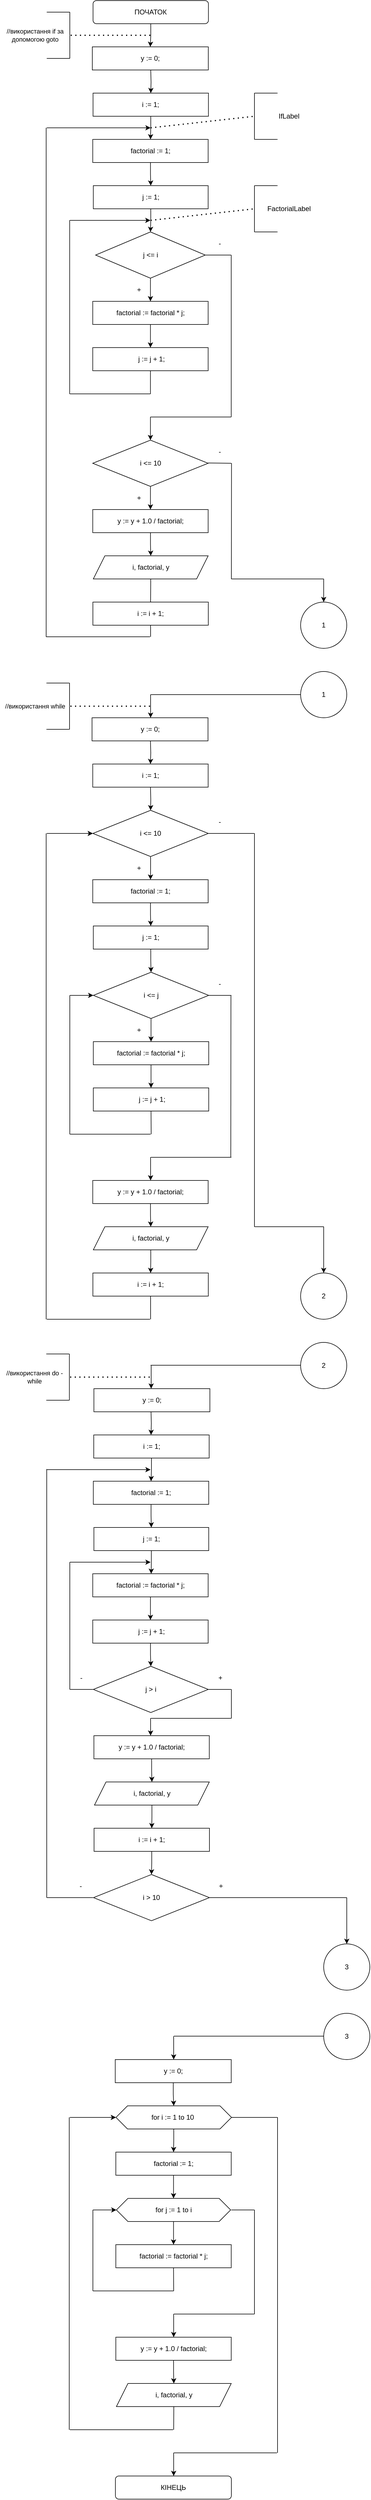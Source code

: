 <mxfile version="16.5.1" type="device"><diagram id="L-5U5gxU07dS2nsxIZmG" name="Страница 1"><mxGraphModel dx="868" dy="563" grid="1" gridSize="10" guides="1" tooltips="1" connect="1" arrows="1" fold="1" page="1" pageScale="1" pageWidth="827" pageHeight="1169" math="0" shadow="0"><root><mxCell id="0"/><mxCell id="1" parent="0"/><mxCell id="ZQa3BMtyX0t7E4m9LbLa-161" value="" style="edgeStyle=orthogonalEdgeStyle;rounded=0;orthogonalLoop=1;jettySize=auto;html=1;" edge="1" parent="1" source="2pQxd9SInpSL4B5WO1oi-1" target="ZQa3BMtyX0t7E4m9LbLa-160"><mxGeometry relative="1" as="geometry"/></mxCell><mxCell id="2pQxd9SInpSL4B5WO1oi-1" value="ПОЧАТОК" style="rounded=1;whiteSpace=wrap;html=1;" parent="1" vertex="1"><mxGeometry x="320.25" y="40" width="200" height="40" as="geometry"/></mxCell><mxCell id="2pQxd9SInpSL4B5WO1oi-9" value="" style="edgeStyle=orthogonalEdgeStyle;rounded=0;orthogonalLoop=1;jettySize=auto;html=1;" parent="1" target="2pQxd9SInpSL4B5WO1oi-8" edge="1"><mxGeometry relative="1" as="geometry"><mxPoint x="420.25" y="160" as="sourcePoint"/></mxGeometry></mxCell><mxCell id="ZQa3BMtyX0t7E4m9LbLa-22" value="" style="edgeStyle=orthogonalEdgeStyle;rounded=0;orthogonalLoop=1;jettySize=auto;html=1;" edge="1" parent="1" source="2pQxd9SInpSL4B5WO1oi-8" target="ZQa3BMtyX0t7E4m9LbLa-1"><mxGeometry relative="1" as="geometry"/></mxCell><mxCell id="2pQxd9SInpSL4B5WO1oi-8" value="i := 1;" style="rounded=0;whiteSpace=wrap;html=1;" parent="1" vertex="1"><mxGeometry x="320.25" y="200" width="200" height="40" as="geometry"/></mxCell><mxCell id="2pQxd9SInpSL4B5WO1oi-80" value="" style="endArrow=none;dashed=1;html=1;dashPattern=1 3;strokeWidth=2;rounded=0;fontSize=11;" parent="1" edge="1"><mxGeometry width="50" height="50" relative="1" as="geometry"><mxPoint x="281.5" y="100" as="sourcePoint"/><mxPoint x="421" y="100" as="targetPoint"/></mxGeometry></mxCell><mxCell id="wrFupDP92mn94xfU0xrm-1" value="" style="endArrow=none;html=1;rounded=0;fontSize=11;" parent="1" edge="1"><mxGeometry width="50" height="50" relative="1" as="geometry"><mxPoint x="280" y="140" as="sourcePoint"/><mxPoint x="280" y="60" as="targetPoint"/></mxGeometry></mxCell><mxCell id="wrFupDP92mn94xfU0xrm-2" value="" style="endArrow=none;html=1;rounded=0;fontSize=11;" parent="1" edge="1"><mxGeometry width="50" height="50" relative="1" as="geometry"><mxPoint x="240" y="140" as="sourcePoint"/><mxPoint x="280" y="140" as="targetPoint"/></mxGeometry></mxCell><mxCell id="wrFupDP92mn94xfU0xrm-3" value="" style="endArrow=none;html=1;rounded=0;fontSize=11;" parent="1" edge="1"><mxGeometry width="50" height="50" relative="1" as="geometry"><mxPoint x="240" y="60" as="sourcePoint"/><mxPoint x="280" y="60" as="targetPoint"/></mxGeometry></mxCell><mxCell id="wrFupDP92mn94xfU0xrm-4" value="&lt;span&gt;//використання if за допомогою goto&lt;/span&gt;" style="text;html=1;strokeColor=none;fillColor=none;align=center;verticalAlign=middle;whiteSpace=wrap;rounded=0;fontSize=11;" parent="1" vertex="1"><mxGeometry x="160" y="60" width="119.5" height="80" as="geometry"/></mxCell><mxCell id="ZQa3BMtyX0t7E4m9LbLa-3" value="" style="edgeStyle=orthogonalEdgeStyle;rounded=0;orthogonalLoop=1;jettySize=auto;html=1;" edge="1" parent="1" source="ZQa3BMtyX0t7E4m9LbLa-1" target="ZQa3BMtyX0t7E4m9LbLa-2"><mxGeometry relative="1" as="geometry"/></mxCell><mxCell id="ZQa3BMtyX0t7E4m9LbLa-1" value="&lt;div&gt;factorial := 1;&lt;/div&gt;" style="rounded=0;whiteSpace=wrap;html=1;" vertex="1" parent="1"><mxGeometry x="319.75" y="280" width="200" height="40" as="geometry"/></mxCell><mxCell id="ZQa3BMtyX0t7E4m9LbLa-5" value="" style="edgeStyle=orthogonalEdgeStyle;rounded=0;orthogonalLoop=1;jettySize=auto;html=1;" edge="1" parent="1" source="ZQa3BMtyX0t7E4m9LbLa-2" target="ZQa3BMtyX0t7E4m9LbLa-4"><mxGeometry relative="1" as="geometry"/></mxCell><mxCell id="ZQa3BMtyX0t7E4m9LbLa-2" value="&lt;span&gt;j := 1;&lt;/span&gt;" style="rounded=0;whiteSpace=wrap;html=1;" vertex="1" parent="1"><mxGeometry x="320.75" y="360" width="199" height="40" as="geometry"/></mxCell><mxCell id="ZQa3BMtyX0t7E4m9LbLa-8" value="" style="edgeStyle=orthogonalEdgeStyle;rounded=0;orthogonalLoop=1;jettySize=auto;html=1;" edge="1" parent="1" source="ZQa3BMtyX0t7E4m9LbLa-4" target="ZQa3BMtyX0t7E4m9LbLa-7"><mxGeometry relative="1" as="geometry"/></mxCell><mxCell id="ZQa3BMtyX0t7E4m9LbLa-4" value="j &amp;lt;= i" style="rhombus;whiteSpace=wrap;html=1;" vertex="1" parent="1"><mxGeometry x="324.75" y="440" width="190" height="80" as="geometry"/></mxCell><mxCell id="ZQa3BMtyX0t7E4m9LbLa-10" value="" style="edgeStyle=orthogonalEdgeStyle;rounded=0;orthogonalLoop=1;jettySize=auto;html=1;" edge="1" parent="1" source="ZQa3BMtyX0t7E4m9LbLa-7" target="ZQa3BMtyX0t7E4m9LbLa-9"><mxGeometry relative="1" as="geometry"/></mxCell><mxCell id="ZQa3BMtyX0t7E4m9LbLa-7" value="&lt;div&gt;factorial := factorial * j;&lt;/div&gt;" style="rounded=0;whiteSpace=wrap;html=1;" vertex="1" parent="1"><mxGeometry x="319.75" y="560" width="200" height="40" as="geometry"/></mxCell><mxCell id="ZQa3BMtyX0t7E4m9LbLa-9" value="&lt;span&gt;&amp;nbsp;j := j + 1;&lt;/span&gt;" style="rounded=0;whiteSpace=wrap;html=1;" vertex="1" parent="1"><mxGeometry x="319.75" y="640" width="200" height="40" as="geometry"/></mxCell><mxCell id="ZQa3BMtyX0t7E4m9LbLa-11" value="" style="endArrow=none;html=1;rounded=0;entryX=0.5;entryY=1;entryDx=0;entryDy=0;" edge="1" parent="1" target="ZQa3BMtyX0t7E4m9LbLa-9"><mxGeometry width="50" height="50" relative="1" as="geometry"><mxPoint x="419.75" y="720" as="sourcePoint"/><mxPoint x="439.75" y="690" as="targetPoint"/></mxGeometry></mxCell><mxCell id="ZQa3BMtyX0t7E4m9LbLa-12" value="" style="endArrow=none;html=1;rounded=0;" edge="1" parent="1"><mxGeometry width="50" height="50" relative="1" as="geometry"><mxPoint x="279.75" y="720" as="sourcePoint"/><mxPoint x="419.75" y="720" as="targetPoint"/></mxGeometry></mxCell><mxCell id="ZQa3BMtyX0t7E4m9LbLa-13" value="" style="endArrow=none;html=1;rounded=0;" edge="1" parent="1"><mxGeometry width="50" height="50" relative="1" as="geometry"><mxPoint x="279.75" y="720" as="sourcePoint"/><mxPoint x="279.75" y="420" as="targetPoint"/></mxGeometry></mxCell><mxCell id="ZQa3BMtyX0t7E4m9LbLa-14" value="" style="endArrow=classic;html=1;rounded=0;" edge="1" parent="1"><mxGeometry width="50" height="50" relative="1" as="geometry"><mxPoint x="279.75" y="420" as="sourcePoint"/><mxPoint x="419.75" y="420" as="targetPoint"/></mxGeometry></mxCell><mxCell id="ZQa3BMtyX0t7E4m9LbLa-15" value="" style="endArrow=none;html=1;rounded=0;" edge="1" parent="1"><mxGeometry width="50" height="50" relative="1" as="geometry"><mxPoint x="559.75" y="760" as="sourcePoint"/><mxPoint x="559.75" y="480" as="targetPoint"/></mxGeometry></mxCell><mxCell id="ZQa3BMtyX0t7E4m9LbLa-16" value="" style="endArrow=none;html=1;rounded=0;exitX=1;exitY=0.5;exitDx=0;exitDy=0;" edge="1" parent="1" source="ZQa3BMtyX0t7E4m9LbLa-4"><mxGeometry width="50" height="50" relative="1" as="geometry"><mxPoint x="529.75" y="440" as="sourcePoint"/><mxPoint x="559.75" y="480" as="targetPoint"/></mxGeometry></mxCell><mxCell id="ZQa3BMtyX0t7E4m9LbLa-17" value="" style="endArrow=none;html=1;rounded=0;" edge="1" parent="1"><mxGeometry width="50" height="50" relative="1" as="geometry"><mxPoint x="419.75" y="760" as="sourcePoint"/><mxPoint x="559.75" y="760" as="targetPoint"/></mxGeometry></mxCell><mxCell id="ZQa3BMtyX0t7E4m9LbLa-18" value="" style="endArrow=classic;html=1;rounded=0;" edge="1" parent="1"><mxGeometry width="50" height="50" relative="1" as="geometry"><mxPoint x="419.75" y="760" as="sourcePoint"/><mxPoint x="419.75" y="800" as="targetPoint"/></mxGeometry></mxCell><mxCell id="ZQa3BMtyX0t7E4m9LbLa-23" value="" style="edgeStyle=orthogonalEdgeStyle;rounded=0;orthogonalLoop=1;jettySize=auto;html=1;" edge="1" parent="1" source="ZQa3BMtyX0t7E4m9LbLa-19" target="ZQa3BMtyX0t7E4m9LbLa-20"><mxGeometry relative="1" as="geometry"/></mxCell><mxCell id="ZQa3BMtyX0t7E4m9LbLa-19" value="i &amp;lt;= 10" style="rhombus;whiteSpace=wrap;html=1;" vertex="1" parent="1"><mxGeometry x="319.75" y="800" width="200" height="80" as="geometry"/></mxCell><mxCell id="ZQa3BMtyX0t7E4m9LbLa-24" value="" style="edgeStyle=orthogonalEdgeStyle;rounded=0;orthogonalLoop=1;jettySize=auto;html=1;" edge="1" parent="1" source="ZQa3BMtyX0t7E4m9LbLa-20" target="ZQa3BMtyX0t7E4m9LbLa-21"><mxGeometry relative="1" as="geometry"/></mxCell><mxCell id="ZQa3BMtyX0t7E4m9LbLa-20" value="y := y + 1.0 / factorial;" style="rounded=0;whiteSpace=wrap;html=1;" vertex="1" parent="1"><mxGeometry x="319.75" y="920" width="200" height="40" as="geometry"/></mxCell><mxCell id="ZQa3BMtyX0t7E4m9LbLa-21" value="i, factorial, y" style="shape=parallelogram;perimeter=parallelogramPerimeter;whiteSpace=wrap;html=1;fixedSize=1;" vertex="1" parent="1"><mxGeometry x="320.75" y="1000" width="199" height="40" as="geometry"/></mxCell><mxCell id="ZQa3BMtyX0t7E4m9LbLa-25" value="" style="endArrow=none;html=1;rounded=0;entryX=0.5;entryY=1;entryDx=0;entryDy=0;" edge="1" parent="1" target="ZQa3BMtyX0t7E4m9LbLa-21"><mxGeometry width="50" height="50" relative="1" as="geometry"><mxPoint x="420" y="1080" as="sourcePoint"/><mxPoint x="450" y="1080" as="targetPoint"/></mxGeometry></mxCell><mxCell id="ZQa3BMtyX0t7E4m9LbLa-26" value="" style="endArrow=none;html=1;rounded=0;" edge="1" parent="1"><mxGeometry width="50" height="50" relative="1" as="geometry"><mxPoint x="239" y="1140" as="sourcePoint"/><mxPoint x="419" y="1140" as="targetPoint"/></mxGeometry></mxCell><mxCell id="ZQa3BMtyX0t7E4m9LbLa-27" value="" style="endArrow=none;html=1;rounded=0;" edge="1" parent="1"><mxGeometry width="50" height="50" relative="1" as="geometry"><mxPoint x="239" y="1140" as="sourcePoint"/><mxPoint x="239" y="260" as="targetPoint"/></mxGeometry></mxCell><mxCell id="ZQa3BMtyX0t7E4m9LbLa-28" value="" style="endArrow=classic;html=1;rounded=0;" edge="1" parent="1"><mxGeometry width="50" height="50" relative="1" as="geometry"><mxPoint x="240" y="260" as="sourcePoint"/><mxPoint x="420" y="260" as="targetPoint"/></mxGeometry></mxCell><mxCell id="ZQa3BMtyX0t7E4m9LbLa-29" value="+" style="text;html=1;strokeColor=none;fillColor=none;align=center;verticalAlign=middle;whiteSpace=wrap;rounded=0;" vertex="1" parent="1"><mxGeometry x="380" y="520" width="40" height="40" as="geometry"/></mxCell><mxCell id="ZQa3BMtyX0t7E4m9LbLa-30" value="-" style="text;html=1;strokeColor=none;fillColor=none;align=center;verticalAlign=middle;whiteSpace=wrap;rounded=0;" vertex="1" parent="1"><mxGeometry x="520.25" y="440" width="40" height="40" as="geometry"/></mxCell><mxCell id="ZQa3BMtyX0t7E4m9LbLa-31" value="+" style="text;html=1;strokeColor=none;fillColor=none;align=center;verticalAlign=middle;whiteSpace=wrap;rounded=0;" vertex="1" parent="1"><mxGeometry x="380" y="880" width="40" height="40" as="geometry"/></mxCell><mxCell id="ZQa3BMtyX0t7E4m9LbLa-32" value="-" style="text;html=1;strokeColor=none;fillColor=none;align=center;verticalAlign=middle;whiteSpace=wrap;rounded=0;" vertex="1" parent="1"><mxGeometry x="520.25" y="800" width="40" height="40" as="geometry"/></mxCell><mxCell id="ZQa3BMtyX0t7E4m9LbLa-33" value="" style="endArrow=none;html=1;rounded=0;" edge="1" parent="1"><mxGeometry width="50" height="50" relative="1" as="geometry"><mxPoint x="519.75" y="839.5" as="sourcePoint"/><mxPoint x="560" y="840" as="targetPoint"/></mxGeometry></mxCell><mxCell id="ZQa3BMtyX0t7E4m9LbLa-34" value="" style="endArrow=none;html=1;rounded=0;" edge="1" parent="1"><mxGeometry width="50" height="50" relative="1" as="geometry"><mxPoint x="600" y="360" as="sourcePoint"/><mxPoint x="640" y="360" as="targetPoint"/></mxGeometry></mxCell><mxCell id="ZQa3BMtyX0t7E4m9LbLa-35" value="" style="endArrow=none;html=1;rounded=0;" edge="1" parent="1"><mxGeometry width="50" height="50" relative="1" as="geometry"><mxPoint x="600" y="440" as="sourcePoint"/><mxPoint x="640" y="440" as="targetPoint"/></mxGeometry></mxCell><mxCell id="ZQa3BMtyX0t7E4m9LbLa-36" value="" style="endArrow=none;html=1;rounded=0;" edge="1" parent="1"><mxGeometry width="50" height="50" relative="1" as="geometry"><mxPoint x="600" y="440" as="sourcePoint"/><mxPoint x="600" y="360" as="targetPoint"/></mxGeometry></mxCell><mxCell id="ZQa3BMtyX0t7E4m9LbLa-38" value="" style="endArrow=none;dashed=1;html=1;dashPattern=1 3;strokeWidth=2;rounded=0;" edge="1" parent="1"><mxGeometry width="50" height="50" relative="1" as="geometry"><mxPoint x="420" y="420" as="sourcePoint"/><mxPoint x="600" y="400" as="targetPoint"/></mxGeometry></mxCell><mxCell id="ZQa3BMtyX0t7E4m9LbLa-39" value="FactorialLabel" style="text;html=1;strokeColor=none;fillColor=none;align=center;verticalAlign=middle;whiteSpace=wrap;rounded=0;" vertex="1" parent="1"><mxGeometry x="600" y="360" width="120" height="80" as="geometry"/></mxCell><mxCell id="ZQa3BMtyX0t7E4m9LbLa-40" value="" style="endArrow=none;html=1;rounded=0;" edge="1" parent="1"><mxGeometry width="50" height="50" relative="1" as="geometry"><mxPoint x="600" y="200" as="sourcePoint"/><mxPoint x="640" y="200" as="targetPoint"/></mxGeometry></mxCell><mxCell id="ZQa3BMtyX0t7E4m9LbLa-41" value="" style="endArrow=none;html=1;rounded=0;" edge="1" parent="1"><mxGeometry width="50" height="50" relative="1" as="geometry"><mxPoint x="600" y="280" as="sourcePoint"/><mxPoint x="640" y="280" as="targetPoint"/></mxGeometry></mxCell><mxCell id="ZQa3BMtyX0t7E4m9LbLa-42" value="" style="endArrow=none;html=1;rounded=0;" edge="1" parent="1"><mxGeometry width="50" height="50" relative="1" as="geometry"><mxPoint x="600" y="280" as="sourcePoint"/><mxPoint x="600" y="200" as="targetPoint"/></mxGeometry></mxCell><mxCell id="ZQa3BMtyX0t7E4m9LbLa-43" value="" style="endArrow=none;dashed=1;html=1;dashPattern=1 3;strokeWidth=2;rounded=0;" edge="1" parent="1"><mxGeometry width="50" height="50" relative="1" as="geometry"><mxPoint x="420" y="260" as="sourcePoint"/><mxPoint x="600" y="240" as="targetPoint"/></mxGeometry></mxCell><mxCell id="ZQa3BMtyX0t7E4m9LbLa-44" value="IfLabel" style="text;html=1;strokeColor=none;fillColor=none;align=center;verticalAlign=middle;whiteSpace=wrap;rounded=0;" vertex="1" parent="1"><mxGeometry x="600" y="200" width="120" height="80" as="geometry"/></mxCell><mxCell id="ZQa3BMtyX0t7E4m9LbLa-45" value="" style="endArrow=none;html=1;rounded=0;entryX=1;entryY=1;entryDx=0;entryDy=0;" edge="1" parent="1" target="ZQa3BMtyX0t7E4m9LbLa-32"><mxGeometry width="50" height="50" relative="1" as="geometry"><mxPoint x="560" y="1040" as="sourcePoint"/><mxPoint x="610" y="890" as="targetPoint"/></mxGeometry></mxCell><mxCell id="ZQa3BMtyX0t7E4m9LbLa-46" value="" style="endArrow=none;html=1;rounded=0;" edge="1" parent="1"><mxGeometry width="50" height="50" relative="1" as="geometry"><mxPoint x="560" y="1040" as="sourcePoint"/><mxPoint x="720" y="1040" as="targetPoint"/></mxGeometry></mxCell><mxCell id="ZQa3BMtyX0t7E4m9LbLa-47" value="1" style="ellipse;whiteSpace=wrap;html=1;aspect=fixed;rounded=1;" vertex="1" parent="1"><mxGeometry x="680" y="1080" width="80" height="80" as="geometry"/></mxCell><mxCell id="ZQa3BMtyX0t7E4m9LbLa-48" value="1" style="ellipse;whiteSpace=wrap;html=1;aspect=fixed;rounded=1;" vertex="1" parent="1"><mxGeometry x="680" y="1200" width="80" height="80" as="geometry"/></mxCell><mxCell id="ZQa3BMtyX0t7E4m9LbLa-49" value="" style="endArrow=classic;html=1;rounded=0;entryX=0.5;entryY=0;entryDx=0;entryDy=0;" edge="1" parent="1" target="ZQa3BMtyX0t7E4m9LbLa-47"><mxGeometry width="50" height="50" relative="1" as="geometry"><mxPoint x="720" y="1040" as="sourcePoint"/><mxPoint x="800" y="1010" as="targetPoint"/></mxGeometry></mxCell><mxCell id="ZQa3BMtyX0t7E4m9LbLa-50" value="" style="endArrow=none;html=1;rounded=0;entryX=0;entryY=0.5;entryDx=0;entryDy=0;" edge="1" parent="1" target="ZQa3BMtyX0t7E4m9LbLa-48"><mxGeometry width="50" height="50" relative="1" as="geometry"><mxPoint x="420" y="1240" as="sourcePoint"/><mxPoint x="660" y="1260" as="targetPoint"/></mxGeometry></mxCell><mxCell id="ZQa3BMtyX0t7E4m9LbLa-51" value="" style="endArrow=classic;html=1;rounded=0;" edge="1" parent="1"><mxGeometry width="50" height="50" relative="1" as="geometry"><mxPoint x="420" y="1240" as="sourcePoint"/><mxPoint x="420" y="1280" as="targetPoint"/></mxGeometry></mxCell><mxCell id="ZQa3BMtyX0t7E4m9LbLa-52" value="" style="edgeStyle=orthogonalEdgeStyle;rounded=0;orthogonalLoop=1;jettySize=auto;html=1;" edge="1" parent="1"><mxGeometry relative="1" as="geometry"><mxPoint x="419.75" y="1320" as="sourcePoint"/><mxPoint x="419.75" y="1360" as="targetPoint"/></mxGeometry></mxCell><mxCell id="ZQa3BMtyX0t7E4m9LbLa-63" value="" style="edgeStyle=orthogonalEdgeStyle;rounded=0;orthogonalLoop=1;jettySize=auto;html=1;" edge="1" parent="1" target="ZQa3BMtyX0t7E4m9LbLa-61"><mxGeometry relative="1" as="geometry"><mxPoint x="419.8" y="1400" as="sourcePoint"/></mxGeometry></mxCell><mxCell id="ZQa3BMtyX0t7E4m9LbLa-55" value="" style="endArrow=none;dashed=1;html=1;dashPattern=1 3;strokeWidth=2;rounded=0;fontSize=11;" edge="1" parent="1"><mxGeometry width="50" height="50" relative="1" as="geometry"><mxPoint x="281" y="1260" as="sourcePoint"/><mxPoint x="420.5" y="1260" as="targetPoint"/></mxGeometry></mxCell><mxCell id="ZQa3BMtyX0t7E4m9LbLa-56" value="" style="endArrow=none;html=1;rounded=0;fontSize=11;" edge="1" parent="1"><mxGeometry width="50" height="50" relative="1" as="geometry"><mxPoint x="279.5" y="1300" as="sourcePoint"/><mxPoint x="279.5" y="1220" as="targetPoint"/></mxGeometry></mxCell><mxCell id="ZQa3BMtyX0t7E4m9LbLa-57" value="" style="endArrow=none;html=1;rounded=0;fontSize=11;" edge="1" parent="1"><mxGeometry width="50" height="50" relative="1" as="geometry"><mxPoint x="239.5" y="1300" as="sourcePoint"/><mxPoint x="279.5" y="1300" as="targetPoint"/></mxGeometry></mxCell><mxCell id="ZQa3BMtyX0t7E4m9LbLa-58" value="" style="endArrow=none;html=1;rounded=0;fontSize=11;" edge="1" parent="1"><mxGeometry width="50" height="50" relative="1" as="geometry"><mxPoint x="239.5" y="1220" as="sourcePoint"/><mxPoint x="279.5" y="1220" as="targetPoint"/></mxGeometry></mxCell><mxCell id="ZQa3BMtyX0t7E4m9LbLa-59" value="&lt;span&gt;//використання while&lt;/span&gt;" style="text;html=1;strokeColor=none;fillColor=none;align=center;verticalAlign=middle;whiteSpace=wrap;rounded=0;fontSize=11;" vertex="1" parent="1"><mxGeometry x="159.5" y="1220" width="119.5" height="80" as="geometry"/></mxCell><mxCell id="ZQa3BMtyX0t7E4m9LbLa-71" value="" style="edgeStyle=orthogonalEdgeStyle;rounded=0;orthogonalLoop=1;jettySize=auto;html=1;" edge="1" parent="1" source="ZQa3BMtyX0t7E4m9LbLa-61" target="ZQa3BMtyX0t7E4m9LbLa-69"><mxGeometry relative="1" as="geometry"/></mxCell><mxCell id="ZQa3BMtyX0t7E4m9LbLa-61" value="i &amp;lt;= 10" style="rhombus;whiteSpace=wrap;html=1;rounded=0;" vertex="1" parent="1"><mxGeometry x="320" y="1440" width="200" height="80" as="geometry"/></mxCell><mxCell id="ZQa3BMtyX0t7E4m9LbLa-65" value="i := i + 1;" style="rounded=0;whiteSpace=wrap;html=1;" vertex="1" parent="1"><mxGeometry x="320" y="1080" width="200" height="40" as="geometry"/></mxCell><mxCell id="ZQa3BMtyX0t7E4m9LbLa-66" value="" style="endArrow=none;html=1;rounded=0;entryX=0.5;entryY=1;entryDx=0;entryDy=0;" edge="1" parent="1" target="ZQa3BMtyX0t7E4m9LbLa-65"><mxGeometry width="50" height="50" relative="1" as="geometry"><mxPoint x="420" y="1140" as="sourcePoint"/><mxPoint x="490" y="1130" as="targetPoint"/></mxGeometry></mxCell><mxCell id="ZQa3BMtyX0t7E4m9LbLa-72" value="" style="edgeStyle=orthogonalEdgeStyle;rounded=0;orthogonalLoop=1;jettySize=auto;html=1;" edge="1" parent="1" source="ZQa3BMtyX0t7E4m9LbLa-69" target="ZQa3BMtyX0t7E4m9LbLa-70"><mxGeometry relative="1" as="geometry"/></mxCell><mxCell id="ZQa3BMtyX0t7E4m9LbLa-69" value="&lt;div&gt;factorial := 1;&lt;/div&gt;" style="rounded=0;whiteSpace=wrap;html=1;" vertex="1" parent="1"><mxGeometry x="319.75" y="1560" width="200" height="40" as="geometry"/></mxCell><mxCell id="ZQa3BMtyX0t7E4m9LbLa-74" value="" style="edgeStyle=orthogonalEdgeStyle;rounded=0;orthogonalLoop=1;jettySize=auto;html=1;" edge="1" parent="1" source="ZQa3BMtyX0t7E4m9LbLa-70" target="ZQa3BMtyX0t7E4m9LbLa-73"><mxGeometry relative="1" as="geometry"/></mxCell><mxCell id="ZQa3BMtyX0t7E4m9LbLa-70" value="&lt;span&gt;j := 1;&lt;/span&gt;" style="rounded=0;whiteSpace=wrap;html=1;" vertex="1" parent="1"><mxGeometry x="320.75" y="1640" width="199" height="40" as="geometry"/></mxCell><mxCell id="ZQa3BMtyX0t7E4m9LbLa-77" value="" style="edgeStyle=orthogonalEdgeStyle;rounded=0;orthogonalLoop=1;jettySize=auto;html=1;" edge="1" parent="1" source="ZQa3BMtyX0t7E4m9LbLa-73" target="ZQa3BMtyX0t7E4m9LbLa-75"><mxGeometry relative="1" as="geometry"/></mxCell><mxCell id="ZQa3BMtyX0t7E4m9LbLa-73" value="i &amp;lt;= j" style="rhombus;whiteSpace=wrap;html=1;rounded=0;" vertex="1" parent="1"><mxGeometry x="320.75" y="1720" width="200" height="80" as="geometry"/></mxCell><mxCell id="ZQa3BMtyX0t7E4m9LbLa-78" value="" style="edgeStyle=orthogonalEdgeStyle;rounded=0;orthogonalLoop=1;jettySize=auto;html=1;" edge="1" parent="1" source="ZQa3BMtyX0t7E4m9LbLa-75" target="ZQa3BMtyX0t7E4m9LbLa-76"><mxGeometry relative="1" as="geometry"/></mxCell><mxCell id="ZQa3BMtyX0t7E4m9LbLa-75" value="&lt;div&gt;factorial := factorial * j;&lt;/div&gt;" style="rounded=0;whiteSpace=wrap;html=1;" vertex="1" parent="1"><mxGeometry x="320.75" y="1840" width="200" height="40" as="geometry"/></mxCell><mxCell id="ZQa3BMtyX0t7E4m9LbLa-76" value="&lt;span&gt;&amp;nbsp;j := j + 1;&lt;/span&gt;" style="rounded=0;whiteSpace=wrap;html=1;" vertex="1" parent="1"><mxGeometry x="320.75" y="1920" width="200" height="40" as="geometry"/></mxCell><mxCell id="ZQa3BMtyX0t7E4m9LbLa-79" value="" style="endArrow=none;html=1;rounded=0;entryX=0.5;entryY=1;entryDx=0;entryDy=0;" edge="1" parent="1" target="ZQa3BMtyX0t7E4m9LbLa-76"><mxGeometry width="50" height="50" relative="1" as="geometry"><mxPoint x="421" y="2000" as="sourcePoint"/><mxPoint x="460" y="1980" as="targetPoint"/></mxGeometry></mxCell><mxCell id="ZQa3BMtyX0t7E4m9LbLa-80" value="" style="endArrow=none;html=1;rounded=0;" edge="1" parent="1"><mxGeometry width="50" height="50" relative="1" as="geometry"><mxPoint x="280" y="2000" as="sourcePoint"/><mxPoint x="420" y="2000" as="targetPoint"/></mxGeometry></mxCell><mxCell id="ZQa3BMtyX0t7E4m9LbLa-81" value="" style="endArrow=none;html=1;rounded=0;" edge="1" parent="1"><mxGeometry width="50" height="50" relative="1" as="geometry"><mxPoint x="280" y="2000" as="sourcePoint"/><mxPoint x="280" y="1760" as="targetPoint"/></mxGeometry></mxCell><mxCell id="ZQa3BMtyX0t7E4m9LbLa-82" value="" style="endArrow=classic;html=1;rounded=0;entryX=0;entryY=0.5;entryDx=0;entryDy=0;" edge="1" parent="1" target="ZQa3BMtyX0t7E4m9LbLa-73"><mxGeometry width="50" height="50" relative="1" as="geometry"><mxPoint x="280" y="1760" as="sourcePoint"/><mxPoint x="330" y="1700" as="targetPoint"/></mxGeometry></mxCell><mxCell id="ZQa3BMtyX0t7E4m9LbLa-83" value="" style="endArrow=none;html=1;rounded=0;exitX=0.996;exitY=0.5;exitDx=0;exitDy=0;exitPerimeter=0;" edge="1" parent="1" source="ZQa3BMtyX0t7E4m9LbLa-73"><mxGeometry width="50" height="50" relative="1" as="geometry"><mxPoint x="530" y="1760" as="sourcePoint"/><mxPoint x="560" y="1760" as="targetPoint"/></mxGeometry></mxCell><mxCell id="ZQa3BMtyX0t7E4m9LbLa-84" value="" style="endArrow=none;html=1;rounded=0;" edge="1" parent="1"><mxGeometry width="50" height="50" relative="1" as="geometry"><mxPoint x="559" y="2040" as="sourcePoint"/><mxPoint x="559.25" y="1760" as="targetPoint"/></mxGeometry></mxCell><mxCell id="ZQa3BMtyX0t7E4m9LbLa-85" value="" style="endArrow=none;html=1;rounded=0;" edge="1" parent="1"><mxGeometry width="50" height="50" relative="1" as="geometry"><mxPoint x="420" y="2040" as="sourcePoint"/><mxPoint x="560" y="2040" as="targetPoint"/></mxGeometry></mxCell><mxCell id="ZQa3BMtyX0t7E4m9LbLa-86" value="" style="endArrow=classic;html=1;rounded=0;" edge="1" parent="1"><mxGeometry width="50" height="50" relative="1" as="geometry"><mxPoint x="420" y="2040" as="sourcePoint"/><mxPoint x="420" y="2080" as="targetPoint"/></mxGeometry></mxCell><mxCell id="ZQa3BMtyX0t7E4m9LbLa-90" value="" style="edgeStyle=orthogonalEdgeStyle;rounded=0;orthogonalLoop=1;jettySize=auto;html=1;" edge="1" parent="1" source="ZQa3BMtyX0t7E4m9LbLa-87" target="ZQa3BMtyX0t7E4m9LbLa-88"><mxGeometry relative="1" as="geometry"/></mxCell><mxCell id="ZQa3BMtyX0t7E4m9LbLa-87" value="y := y + 1.0 / factorial;" style="rounded=0;whiteSpace=wrap;html=1;" vertex="1" parent="1"><mxGeometry x="319.75" y="2080" width="200" height="40" as="geometry"/></mxCell><mxCell id="ZQa3BMtyX0t7E4m9LbLa-91" value="" style="edgeStyle=orthogonalEdgeStyle;rounded=0;orthogonalLoop=1;jettySize=auto;html=1;" edge="1" parent="1" source="ZQa3BMtyX0t7E4m9LbLa-88" target="ZQa3BMtyX0t7E4m9LbLa-89"><mxGeometry relative="1" as="geometry"/></mxCell><mxCell id="ZQa3BMtyX0t7E4m9LbLa-88" value="i, factorial, y" style="shape=parallelogram;perimeter=parallelogramPerimeter;whiteSpace=wrap;html=1;fixedSize=1;" vertex="1" parent="1"><mxGeometry x="320.75" y="2160" width="199" height="40" as="geometry"/></mxCell><mxCell id="ZQa3BMtyX0t7E4m9LbLa-89" value="i := i + 1;" style="rounded=0;whiteSpace=wrap;html=1;" vertex="1" parent="1"><mxGeometry x="320" y="2240" width="200" height="40" as="geometry"/></mxCell><mxCell id="ZQa3BMtyX0t7E4m9LbLa-92" value="+" style="text;html=1;strokeColor=none;fillColor=none;align=center;verticalAlign=middle;whiteSpace=wrap;rounded=0;" vertex="1" parent="1"><mxGeometry x="380" y="1800" width="40" height="40" as="geometry"/></mxCell><mxCell id="ZQa3BMtyX0t7E4m9LbLa-93" value="-" style="text;html=1;strokeColor=none;fillColor=none;align=center;verticalAlign=middle;whiteSpace=wrap;rounded=0;" vertex="1" parent="1"><mxGeometry x="519.75" y="1720" width="40" height="40" as="geometry"/></mxCell><mxCell id="ZQa3BMtyX0t7E4m9LbLa-94" value="" style="endArrow=none;html=1;rounded=0;entryX=0.5;entryY=1;entryDx=0;entryDy=0;" edge="1" parent="1" target="ZQa3BMtyX0t7E4m9LbLa-89"><mxGeometry width="50" height="50" relative="1" as="geometry"><mxPoint x="420" y="2320" as="sourcePoint"/><mxPoint x="410" y="2290" as="targetPoint"/></mxGeometry></mxCell><mxCell id="ZQa3BMtyX0t7E4m9LbLa-95" value="" style="endArrow=none;html=1;rounded=0;" edge="1" parent="1"><mxGeometry width="50" height="50" relative="1" as="geometry"><mxPoint x="240" y="2320" as="sourcePoint"/><mxPoint x="419" y="2320" as="targetPoint"/></mxGeometry></mxCell><mxCell id="ZQa3BMtyX0t7E4m9LbLa-96" value="" style="endArrow=none;html=1;rounded=0;" edge="1" parent="1"><mxGeometry width="50" height="50" relative="1" as="geometry"><mxPoint x="239" y="2320" as="sourcePoint"/><mxPoint x="239" y="1480" as="targetPoint"/></mxGeometry></mxCell><mxCell id="ZQa3BMtyX0t7E4m9LbLa-97" value="" style="endArrow=classic;html=1;rounded=0;entryX=0;entryY=0.5;entryDx=0;entryDy=0;" edge="1" parent="1" target="ZQa3BMtyX0t7E4m9LbLa-61"><mxGeometry width="50" height="50" relative="1" as="geometry"><mxPoint x="240" y="1480" as="sourcePoint"/><mxPoint x="320" y="1410" as="targetPoint"/></mxGeometry></mxCell><mxCell id="ZQa3BMtyX0t7E4m9LbLa-98" value="+" style="text;html=1;strokeColor=none;fillColor=none;align=center;verticalAlign=middle;whiteSpace=wrap;rounded=0;" vertex="1" parent="1"><mxGeometry x="380" y="1520" width="40" height="40" as="geometry"/></mxCell><mxCell id="ZQa3BMtyX0t7E4m9LbLa-99" value="" style="endArrow=none;html=1;rounded=0;exitX=1;exitY=0.5;exitDx=0;exitDy=0;" edge="1" parent="1" source="ZQa3BMtyX0t7E4m9LbLa-61"><mxGeometry width="50" height="50" relative="1" as="geometry"><mxPoint x="560" y="1460" as="sourcePoint"/><mxPoint x="600" y="1480" as="targetPoint"/></mxGeometry></mxCell><mxCell id="ZQa3BMtyX0t7E4m9LbLa-100" value="-" style="text;html=1;strokeColor=none;fillColor=none;align=center;verticalAlign=middle;whiteSpace=wrap;rounded=0;" vertex="1" parent="1"><mxGeometry x="519.75" y="1440" width="40" height="40" as="geometry"/></mxCell><mxCell id="ZQa3BMtyX0t7E4m9LbLa-101" value="" style="endArrow=none;html=1;rounded=0;" edge="1" parent="1"><mxGeometry width="50" height="50" relative="1" as="geometry"><mxPoint x="600" y="2160" as="sourcePoint"/><mxPoint x="600" y="1480" as="targetPoint"/></mxGeometry></mxCell><mxCell id="ZQa3BMtyX0t7E4m9LbLa-102" value="2" style="ellipse;whiteSpace=wrap;html=1;aspect=fixed;rounded=1;" vertex="1" parent="1"><mxGeometry x="680" y="2240" width="80" height="80" as="geometry"/></mxCell><mxCell id="ZQa3BMtyX0t7E4m9LbLa-103" value="" style="endArrow=none;html=1;rounded=0;" edge="1" parent="1"><mxGeometry width="50" height="50" relative="1" as="geometry"><mxPoint x="600" y="2160" as="sourcePoint"/><mxPoint x="720" y="2160" as="targetPoint"/></mxGeometry></mxCell><mxCell id="ZQa3BMtyX0t7E4m9LbLa-104" value="" style="endArrow=classic;html=1;rounded=0;entryX=0.5;entryY=0;entryDx=0;entryDy=0;" edge="1" parent="1" target="ZQa3BMtyX0t7E4m9LbLa-102"><mxGeometry width="50" height="50" relative="1" as="geometry"><mxPoint x="720" y="2160" as="sourcePoint"/><mxPoint x="860" y="2160" as="targetPoint"/></mxGeometry></mxCell><mxCell id="ZQa3BMtyX0t7E4m9LbLa-105" value="2" style="ellipse;whiteSpace=wrap;html=1;aspect=fixed;rounded=1;" vertex="1" parent="1"><mxGeometry x="680" y="2360" width="80" height="80" as="geometry"/></mxCell><mxCell id="ZQa3BMtyX0t7E4m9LbLa-106" value="" style="endArrow=none;html=1;rounded=0;entryX=0;entryY=0.5;entryDx=0;entryDy=0;" edge="1" parent="1"><mxGeometry width="50" height="50" relative="1" as="geometry"><mxPoint x="420" y="2399.5" as="sourcePoint"/><mxPoint x="680" y="2399.5" as="targetPoint"/></mxGeometry></mxCell><mxCell id="ZQa3BMtyX0t7E4m9LbLa-107" value="" style="endArrow=none;dashed=1;html=1;dashPattern=1 3;strokeWidth=2;rounded=0;fontSize=11;" edge="1" parent="1"><mxGeometry width="50" height="50" relative="1" as="geometry"><mxPoint x="280.5" y="2420" as="sourcePoint"/><mxPoint x="420" y="2420" as="targetPoint"/></mxGeometry></mxCell><mxCell id="ZQa3BMtyX0t7E4m9LbLa-108" value="" style="endArrow=none;html=1;rounded=0;fontSize=11;" edge="1" parent="1"><mxGeometry width="50" height="50" relative="1" as="geometry"><mxPoint x="279.25" y="2460" as="sourcePoint"/><mxPoint x="279.25" y="2380" as="targetPoint"/></mxGeometry></mxCell><mxCell id="ZQa3BMtyX0t7E4m9LbLa-109" value="" style="endArrow=none;html=1;rounded=0;fontSize=11;" edge="1" parent="1"><mxGeometry width="50" height="50" relative="1" as="geometry"><mxPoint x="239.25" y="2460" as="sourcePoint"/><mxPoint x="279.25" y="2460" as="targetPoint"/></mxGeometry></mxCell><mxCell id="ZQa3BMtyX0t7E4m9LbLa-110" value="" style="endArrow=none;html=1;rounded=0;fontSize=11;" edge="1" parent="1"><mxGeometry width="50" height="50" relative="1" as="geometry"><mxPoint x="239.25" y="2380" as="sourcePoint"/><mxPoint x="279.25" y="2380" as="targetPoint"/></mxGeometry></mxCell><mxCell id="ZQa3BMtyX0t7E4m9LbLa-111" value="&lt;span&gt;//використання do - while&lt;/span&gt;" style="text;html=1;strokeColor=none;fillColor=none;align=center;verticalAlign=middle;whiteSpace=wrap;rounded=0;fontSize=11;" vertex="1" parent="1"><mxGeometry x="159.25" y="2380" width="119.5" height="80" as="geometry"/></mxCell><mxCell id="ZQa3BMtyX0t7E4m9LbLa-114" value="" style="endArrow=classic;html=1;rounded=0;" edge="1" parent="1"><mxGeometry width="50" height="50" relative="1" as="geometry"><mxPoint x="421" y="2400" as="sourcePoint"/><mxPoint x="421" y="2440" as="targetPoint"/></mxGeometry></mxCell><mxCell id="ZQa3BMtyX0t7E4m9LbLa-115" value="" style="edgeStyle=orthogonalEdgeStyle;rounded=0;orthogonalLoop=1;jettySize=auto;html=1;" edge="1" parent="1"><mxGeometry relative="1" as="geometry"><mxPoint x="420.75" y="2480" as="sourcePoint"/><mxPoint x="420.75" y="2520" as="targetPoint"/></mxGeometry></mxCell><mxCell id="ZQa3BMtyX0t7E4m9LbLa-123" value="" style="edgeStyle=orthogonalEdgeStyle;rounded=0;orthogonalLoop=1;jettySize=auto;html=1;" edge="1" parent="1" source="ZQa3BMtyX0t7E4m9LbLa-119" target="ZQa3BMtyX0t7E4m9LbLa-120"><mxGeometry relative="1" as="geometry"/></mxCell><mxCell id="ZQa3BMtyX0t7E4m9LbLa-119" value="&lt;div&gt;factorial := 1;&lt;/div&gt;" style="rounded=0;whiteSpace=wrap;html=1;" vertex="1" parent="1"><mxGeometry x="320.75" y="2600" width="200" height="40" as="geometry"/></mxCell><mxCell id="ZQa3BMtyX0t7E4m9LbLa-125" value="" style="edgeStyle=orthogonalEdgeStyle;rounded=0;orthogonalLoop=1;jettySize=auto;html=1;" edge="1" parent="1" source="ZQa3BMtyX0t7E4m9LbLa-120"><mxGeometry relative="1" as="geometry"><mxPoint x="421" y="2760" as="targetPoint"/></mxGeometry></mxCell><mxCell id="ZQa3BMtyX0t7E4m9LbLa-120" value="&lt;span&gt;j := 1;&lt;/span&gt;" style="rounded=0;whiteSpace=wrap;html=1;" vertex="1" parent="1"><mxGeometry x="321.75" y="2680" width="199" height="40" as="geometry"/></mxCell><mxCell id="ZQa3BMtyX0t7E4m9LbLa-128" value="" style="edgeStyle=orthogonalEdgeStyle;rounded=0;orthogonalLoop=1;jettySize=auto;html=1;" edge="1" parent="1" source="ZQa3BMtyX0t7E4m9LbLa-121" target="ZQa3BMtyX0t7E4m9LbLa-122"><mxGeometry relative="1" as="geometry"/></mxCell><mxCell id="ZQa3BMtyX0t7E4m9LbLa-121" value="&lt;div&gt;factorial := factorial * j;&lt;/div&gt;" style="rounded=0;whiteSpace=wrap;html=1;" vertex="1" parent="1"><mxGeometry x="319.75" y="2760" width="200" height="40" as="geometry"/></mxCell><mxCell id="ZQa3BMtyX0t7E4m9LbLa-130" value="" style="edgeStyle=orthogonalEdgeStyle;rounded=0;orthogonalLoop=1;jettySize=auto;html=1;" edge="1" parent="1" source="ZQa3BMtyX0t7E4m9LbLa-122" target="ZQa3BMtyX0t7E4m9LbLa-129"><mxGeometry relative="1" as="geometry"/></mxCell><mxCell id="ZQa3BMtyX0t7E4m9LbLa-122" value="&lt;span&gt;&amp;nbsp;j := j + 1;&lt;/span&gt;" style="rounded=0;whiteSpace=wrap;html=1;" vertex="1" parent="1"><mxGeometry x="319.75" y="2840" width="200" height="40" as="geometry"/></mxCell><mxCell id="ZQa3BMtyX0t7E4m9LbLa-126" value="" style="endArrow=none;html=1;rounded=0;" edge="1" parent="1"><mxGeometry width="50" height="50" relative="1" as="geometry"><mxPoint x="280" y="2960" as="sourcePoint"/><mxPoint x="320" y="2960" as="targetPoint"/></mxGeometry></mxCell><mxCell id="ZQa3BMtyX0t7E4m9LbLa-127" value="" style="endArrow=none;html=1;rounded=0;" edge="1" parent="1"><mxGeometry width="50" height="50" relative="1" as="geometry"><mxPoint x="240" y="3320" as="sourcePoint"/><mxPoint x="240" y="2579" as="targetPoint"/></mxGeometry></mxCell><mxCell id="ZQa3BMtyX0t7E4m9LbLa-129" value="j &amp;gt; i" style="rhombus;whiteSpace=wrap;html=1;rounded=0;" vertex="1" parent="1"><mxGeometry x="320.75" y="2920" width="199.25" height="80" as="geometry"/></mxCell><mxCell id="ZQa3BMtyX0t7E4m9LbLa-131" value="" style="endArrow=classic;html=1;rounded=0;" edge="1" parent="1"><mxGeometry width="50" height="50" relative="1" as="geometry"><mxPoint x="280" y="2740" as="sourcePoint"/><mxPoint x="420" y="2740" as="targetPoint"/></mxGeometry></mxCell><mxCell id="ZQa3BMtyX0t7E4m9LbLa-132" value="-" style="text;html=1;strokeColor=none;fillColor=none;align=center;verticalAlign=middle;whiteSpace=wrap;rounded=0;" vertex="1" parent="1"><mxGeometry x="280" y="2920" width="40" height="40" as="geometry"/></mxCell><mxCell id="ZQa3BMtyX0t7E4m9LbLa-133" value="" style="endArrow=none;html=1;rounded=0;" edge="1" parent="1"><mxGeometry width="50" height="50" relative="1" as="geometry"><mxPoint x="520" y="2960" as="sourcePoint"/><mxPoint x="560" y="2960" as="targetPoint"/></mxGeometry></mxCell><mxCell id="ZQa3BMtyX0t7E4m9LbLa-134" value="" style="endArrow=none;html=1;rounded=0;" edge="1" parent="1"><mxGeometry width="50" height="50" relative="1" as="geometry"><mxPoint x="560" y="3010" as="sourcePoint"/><mxPoint x="560" y="2960" as="targetPoint"/></mxGeometry></mxCell><mxCell id="ZQa3BMtyX0t7E4m9LbLa-135" value="" style="endArrow=none;html=1;rounded=0;" edge="1" parent="1"><mxGeometry width="50" height="50" relative="1" as="geometry"><mxPoint x="420" y="3010" as="sourcePoint"/><mxPoint x="560" y="3010" as="targetPoint"/></mxGeometry></mxCell><mxCell id="ZQa3BMtyX0t7E4m9LbLa-136" value="" style="endArrow=classic;html=1;rounded=0;" edge="1" parent="1"><mxGeometry width="50" height="50" relative="1" as="geometry"><mxPoint x="420" y="3010" as="sourcePoint"/><mxPoint x="420" y="3040" as="targetPoint"/></mxGeometry></mxCell><mxCell id="ZQa3BMtyX0t7E4m9LbLa-137" value="+" style="text;html=1;strokeColor=none;fillColor=none;align=center;verticalAlign=middle;whiteSpace=wrap;rounded=0;" vertex="1" parent="1"><mxGeometry x="520.75" y="2920" width="40" height="40" as="geometry"/></mxCell><mxCell id="ZQa3BMtyX0t7E4m9LbLa-141" value="" style="edgeStyle=orthogonalEdgeStyle;rounded=0;orthogonalLoop=1;jettySize=auto;html=1;" edge="1" parent="1" source="ZQa3BMtyX0t7E4m9LbLa-138" target="ZQa3BMtyX0t7E4m9LbLa-139"><mxGeometry relative="1" as="geometry"/></mxCell><mxCell id="ZQa3BMtyX0t7E4m9LbLa-138" value="y := y + 1.0 / factorial;" style="rounded=0;whiteSpace=wrap;html=1;" vertex="1" parent="1"><mxGeometry x="321.75" y="3040" width="200" height="40" as="geometry"/></mxCell><mxCell id="ZQa3BMtyX0t7E4m9LbLa-142" value="" style="edgeStyle=orthogonalEdgeStyle;rounded=0;orthogonalLoop=1;jettySize=auto;html=1;" edge="1" parent="1" source="ZQa3BMtyX0t7E4m9LbLa-139" target="ZQa3BMtyX0t7E4m9LbLa-140"><mxGeometry relative="1" as="geometry"/></mxCell><mxCell id="ZQa3BMtyX0t7E4m9LbLa-139" value="i, factorial, y" style="shape=parallelogram;perimeter=parallelogramPerimeter;whiteSpace=wrap;html=1;fixedSize=1;" vertex="1" parent="1"><mxGeometry x="322.75" y="3120" width="199" height="40" as="geometry"/></mxCell><mxCell id="ZQa3BMtyX0t7E4m9LbLa-144" value="" style="edgeStyle=orthogonalEdgeStyle;rounded=0;orthogonalLoop=1;jettySize=auto;html=1;" edge="1" parent="1" source="ZQa3BMtyX0t7E4m9LbLa-140" target="ZQa3BMtyX0t7E4m9LbLa-143"><mxGeometry relative="1" as="geometry"/></mxCell><mxCell id="ZQa3BMtyX0t7E4m9LbLa-140" value="i := i + 1;" style="rounded=0;whiteSpace=wrap;html=1;" vertex="1" parent="1"><mxGeometry x="322" y="3200" width="200" height="40" as="geometry"/></mxCell><mxCell id="ZQa3BMtyX0t7E4m9LbLa-143" value="i &amp;gt; 10" style="rhombus;whiteSpace=wrap;html=1;rounded=0;" vertex="1" parent="1"><mxGeometry x="321" y="3280" width="201" height="80" as="geometry"/></mxCell><mxCell id="ZQa3BMtyX0t7E4m9LbLa-145" value="" style="endArrow=none;html=1;rounded=0;" edge="1" parent="1"><mxGeometry width="50" height="50" relative="1" as="geometry"><mxPoint x="280" y="2960" as="sourcePoint"/><mxPoint x="280" y="2740" as="targetPoint"/></mxGeometry></mxCell><mxCell id="ZQa3BMtyX0t7E4m9LbLa-146" value="" style="endArrow=none;html=1;rounded=0;" edge="1" parent="1"><mxGeometry width="50" height="50" relative="1" as="geometry"><mxPoint x="240" y="3320" as="sourcePoint"/><mxPoint x="320" y="3320" as="targetPoint"/></mxGeometry></mxCell><mxCell id="ZQa3BMtyX0t7E4m9LbLa-147" value="" style="endArrow=none;html=1;rounded=0;exitX=1;exitY=0.5;exitDx=0;exitDy=0;" edge="1" parent="1" source="ZQa3BMtyX0t7E4m9LbLa-143"><mxGeometry width="50" height="50" relative="1" as="geometry"><mxPoint x="550" y="3330" as="sourcePoint"/><mxPoint x="760" y="3320" as="targetPoint"/></mxGeometry></mxCell><mxCell id="ZQa3BMtyX0t7E4m9LbLa-150" value="3" style="ellipse;whiteSpace=wrap;html=1;aspect=fixed;rounded=0;" vertex="1" parent="1"><mxGeometry x="720" y="3400" width="80" height="80" as="geometry"/></mxCell><mxCell id="ZQa3BMtyX0t7E4m9LbLa-151" value="3" style="ellipse;whiteSpace=wrap;html=1;aspect=fixed;rounded=0;" vertex="1" parent="1"><mxGeometry x="720" y="3520" width="80" height="80" as="geometry"/></mxCell><mxCell id="ZQa3BMtyX0t7E4m9LbLa-152" value="" style="endArrow=classic;html=1;rounded=0;entryX=0.5;entryY=0;entryDx=0;entryDy=0;" edge="1" parent="1" target="ZQa3BMtyX0t7E4m9LbLa-150"><mxGeometry width="50" height="50" relative="1" as="geometry"><mxPoint x="760" y="3320" as="sourcePoint"/><mxPoint x="860" y="3280" as="targetPoint"/></mxGeometry></mxCell><mxCell id="ZQa3BMtyX0t7E4m9LbLa-153" value="" style="endArrow=classic;html=1;rounded=0;" edge="1" parent="1"><mxGeometry width="50" height="50" relative="1" as="geometry"><mxPoint x="240" y="2580" as="sourcePoint"/><mxPoint x="420" y="2580" as="targetPoint"/></mxGeometry></mxCell><mxCell id="ZQa3BMtyX0t7E4m9LbLa-155" value="-" style="text;html=1;strokeColor=none;fillColor=none;align=center;verticalAlign=middle;whiteSpace=wrap;rounded=0;" vertex="1" parent="1"><mxGeometry x="278.75" y="3280" width="40" height="40" as="geometry"/></mxCell><mxCell id="ZQa3BMtyX0t7E4m9LbLa-156" value="+" style="text;html=1;strokeColor=none;fillColor=none;align=center;verticalAlign=middle;whiteSpace=wrap;rounded=0;" vertex="1" parent="1"><mxGeometry x="521.75" y="3280" width="40" height="40" as="geometry"/></mxCell><mxCell id="ZQa3BMtyX0t7E4m9LbLa-157" value="" style="endArrow=none;html=1;rounded=0;entryX=0;entryY=0.5;entryDx=0;entryDy=0;" edge="1" parent="1"><mxGeometry width="50" height="50" relative="1" as="geometry"><mxPoint x="460" y="3559.5" as="sourcePoint"/><mxPoint x="720" y="3559.5" as="targetPoint"/></mxGeometry></mxCell><mxCell id="ZQa3BMtyX0t7E4m9LbLa-158" value="" style="endArrow=classic;html=1;rounded=0;" edge="1" parent="1"><mxGeometry width="50" height="50" relative="1" as="geometry"><mxPoint x="460" y="3560" as="sourcePoint"/><mxPoint x="460" y="3600" as="targetPoint"/></mxGeometry></mxCell><mxCell id="ZQa3BMtyX0t7E4m9LbLa-171" value="" style="edgeStyle=orthogonalEdgeStyle;rounded=0;orthogonalLoop=1;jettySize=auto;html=1;" edge="1" parent="1" source="ZQa3BMtyX0t7E4m9LbLa-159" target="ZQa3BMtyX0t7E4m9LbLa-170"><mxGeometry relative="1" as="geometry"/></mxCell><mxCell id="ZQa3BMtyX0t7E4m9LbLa-159" value="for i := 1 to 10&amp;nbsp;" style="shape=hexagon;perimeter=hexagonPerimeter2;whiteSpace=wrap;html=1;fixedSize=1;rounded=0;" vertex="1" parent="1"><mxGeometry x="360" y="3680" width="200.25" height="40" as="geometry"/></mxCell><mxCell id="ZQa3BMtyX0t7E4m9LbLa-160" value="y := 0;" style="rounded=0;whiteSpace=wrap;html=1;" vertex="1" parent="1"><mxGeometry x="319" y="120" width="201" height="40" as="geometry"/></mxCell><mxCell id="ZQa3BMtyX0t7E4m9LbLa-162" value="i := 1;" style="rounded=0;whiteSpace=wrap;html=1;" vertex="1" parent="1"><mxGeometry x="319.75" y="1360" width="200" height="40" as="geometry"/></mxCell><mxCell id="ZQa3BMtyX0t7E4m9LbLa-163" value="y := 0;" style="rounded=0;whiteSpace=wrap;html=1;" vertex="1" parent="1"><mxGeometry x="318.5" y="1280" width="201" height="40" as="geometry"/></mxCell><mxCell id="ZQa3BMtyX0t7E4m9LbLa-166" value="" style="edgeStyle=orthogonalEdgeStyle;rounded=0;orthogonalLoop=1;jettySize=auto;html=1;" edge="1" parent="1" source="ZQa3BMtyX0t7E4m9LbLa-164" target="ZQa3BMtyX0t7E4m9LbLa-119"><mxGeometry relative="1" as="geometry"/></mxCell><mxCell id="ZQa3BMtyX0t7E4m9LbLa-164" value="i := 1;" style="rounded=0;whiteSpace=wrap;html=1;" vertex="1" parent="1"><mxGeometry x="321.5" y="2520" width="200" height="40" as="geometry"/></mxCell><mxCell id="ZQa3BMtyX0t7E4m9LbLa-165" value="y := 0;" style="rounded=0;whiteSpace=wrap;html=1;" vertex="1" parent="1"><mxGeometry x="321.75" y="2440" width="201" height="40" as="geometry"/></mxCell><mxCell id="ZQa3BMtyX0t7E4m9LbLa-169" value="" style="edgeStyle=orthogonalEdgeStyle;rounded=0;orthogonalLoop=1;jettySize=auto;html=1;" edge="1" parent="1" source="ZQa3BMtyX0t7E4m9LbLa-168" target="ZQa3BMtyX0t7E4m9LbLa-159"><mxGeometry relative="1" as="geometry"/></mxCell><mxCell id="ZQa3BMtyX0t7E4m9LbLa-168" value="y := 0;" style="rounded=0;whiteSpace=wrap;html=1;" vertex="1" parent="1"><mxGeometry x="358.75" y="3600" width="201" height="40" as="geometry"/></mxCell><mxCell id="ZQa3BMtyX0t7E4m9LbLa-173" value="" style="edgeStyle=orthogonalEdgeStyle;rounded=0;orthogonalLoop=1;jettySize=auto;html=1;" edge="1" parent="1" source="ZQa3BMtyX0t7E4m9LbLa-170" target="ZQa3BMtyX0t7E4m9LbLa-172"><mxGeometry relative="1" as="geometry"/></mxCell><mxCell id="ZQa3BMtyX0t7E4m9LbLa-170" value="&lt;div&gt;factorial := 1;&lt;/div&gt;" style="rounded=0;whiteSpace=wrap;html=1;" vertex="1" parent="1"><mxGeometry x="359.75" y="3760" width="200" height="40" as="geometry"/></mxCell><mxCell id="ZQa3BMtyX0t7E4m9LbLa-176" value="" style="edgeStyle=orthogonalEdgeStyle;rounded=0;orthogonalLoop=1;jettySize=auto;html=1;" edge="1" parent="1" source="ZQa3BMtyX0t7E4m9LbLa-172" target="ZQa3BMtyX0t7E4m9LbLa-175"><mxGeometry relative="1" as="geometry"/></mxCell><mxCell id="ZQa3BMtyX0t7E4m9LbLa-172" value="for j := 1 to i" style="shape=hexagon;perimeter=hexagonPerimeter2;whiteSpace=wrap;html=1;fixedSize=1;rounded=0;" vertex="1" parent="1"><mxGeometry x="360.75" y="3840" width="198" height="40" as="geometry"/></mxCell><mxCell id="ZQa3BMtyX0t7E4m9LbLa-175" value="&lt;div&gt;factorial := factorial * j;&lt;/div&gt;" style="rounded=0;whiteSpace=wrap;html=1;" vertex="1" parent="1"><mxGeometry x="359.75" y="3920" width="200" height="40" as="geometry"/></mxCell><mxCell id="ZQa3BMtyX0t7E4m9LbLa-177" value="" style="endArrow=none;html=1;rounded=0;entryX=0.5;entryY=1;entryDx=0;entryDy=0;" edge="1" parent="1" target="ZQa3BMtyX0t7E4m9LbLa-175"><mxGeometry width="50" height="50" relative="1" as="geometry"><mxPoint x="460" y="4000" as="sourcePoint"/><mxPoint x="470" y="4010" as="targetPoint"/></mxGeometry></mxCell><mxCell id="ZQa3BMtyX0t7E4m9LbLa-178" value="" style="endArrow=none;html=1;rounded=0;" edge="1" parent="1"><mxGeometry width="50" height="50" relative="1" as="geometry"><mxPoint x="320" y="4000" as="sourcePoint"/><mxPoint x="460" y="4000" as="targetPoint"/></mxGeometry></mxCell><mxCell id="ZQa3BMtyX0t7E4m9LbLa-179" value="" style="endArrow=none;html=1;rounded=0;" edge="1" parent="1"><mxGeometry width="50" height="50" relative="1" as="geometry"><mxPoint x="600" y="3860" as="sourcePoint"/><mxPoint x="600" y="4040" as="targetPoint"/></mxGeometry></mxCell><mxCell id="ZQa3BMtyX0t7E4m9LbLa-180" value="" style="endArrow=none;html=1;rounded=0;" edge="1" parent="1"><mxGeometry width="50" height="50" relative="1" as="geometry"><mxPoint x="320" y="3860" as="sourcePoint"/><mxPoint x="320" y="4000" as="targetPoint"/></mxGeometry></mxCell><mxCell id="ZQa3BMtyX0t7E4m9LbLa-181" value="" style="endArrow=none;html=1;rounded=0;" edge="1" parent="1"><mxGeometry width="50" height="50" relative="1" as="geometry"><mxPoint x="460" y="4040" as="sourcePoint"/><mxPoint x="600" y="4040" as="targetPoint"/></mxGeometry></mxCell><mxCell id="ZQa3BMtyX0t7E4m9LbLa-183" value="" style="endArrow=classic;html=1;rounded=0;" edge="1" parent="1"><mxGeometry width="50" height="50" relative="1" as="geometry"><mxPoint x="460" y="4040" as="sourcePoint"/><mxPoint x="460" y="4080" as="targetPoint"/></mxGeometry></mxCell><mxCell id="ZQa3BMtyX0t7E4m9LbLa-184" value="" style="endArrow=classic;html=1;rounded=0;entryX=0;entryY=0.5;entryDx=0;entryDy=0;" edge="1" parent="1" target="ZQa3BMtyX0t7E4m9LbLa-172"><mxGeometry width="50" height="50" relative="1" as="geometry"><mxPoint x="320" y="3860" as="sourcePoint"/><mxPoint x="380" y="3820" as="targetPoint"/></mxGeometry></mxCell><mxCell id="ZQa3BMtyX0t7E4m9LbLa-185" value="" style="endArrow=none;html=1;rounded=0;" edge="1" parent="1"><mxGeometry width="50" height="50" relative="1" as="geometry"><mxPoint x="560" y="3860" as="sourcePoint"/><mxPoint x="600" y="3860" as="targetPoint"/></mxGeometry></mxCell><mxCell id="ZQa3BMtyX0t7E4m9LbLa-188" value="" style="edgeStyle=orthogonalEdgeStyle;rounded=0;orthogonalLoop=1;jettySize=auto;html=1;" edge="1" parent="1" source="ZQa3BMtyX0t7E4m9LbLa-186" target="ZQa3BMtyX0t7E4m9LbLa-187"><mxGeometry relative="1" as="geometry"/></mxCell><mxCell id="ZQa3BMtyX0t7E4m9LbLa-186" value="y := y + 1.0 / factorial;" style="rounded=0;whiteSpace=wrap;html=1;" vertex="1" parent="1"><mxGeometry x="359.75" y="4080" width="200" height="40" as="geometry"/></mxCell><mxCell id="ZQa3BMtyX0t7E4m9LbLa-187" value="i, factorial, y" style="shape=parallelogram;perimeter=parallelogramPerimeter;whiteSpace=wrap;html=1;fixedSize=1;" vertex="1" parent="1"><mxGeometry x="360.75" y="4160" width="199" height="40" as="geometry"/></mxCell><mxCell id="ZQa3BMtyX0t7E4m9LbLa-189" value="" style="endArrow=none;html=1;rounded=0;entryX=0.5;entryY=1;entryDx=0;entryDy=0;" edge="1" parent="1" target="ZQa3BMtyX0t7E4m9LbLa-187"><mxGeometry width="50" height="50" relative="1" as="geometry"><mxPoint x="460" y="4240" as="sourcePoint"/><mxPoint x="480" y="4250" as="targetPoint"/></mxGeometry></mxCell><mxCell id="ZQa3BMtyX0t7E4m9LbLa-190" value="" style="endArrow=none;html=1;rounded=0;" edge="1" parent="1"><mxGeometry width="50" height="50" relative="1" as="geometry"><mxPoint x="280" y="4240" as="sourcePoint"/><mxPoint x="459" y="4240" as="targetPoint"/></mxGeometry></mxCell><mxCell id="ZQa3BMtyX0t7E4m9LbLa-191" value="" style="endArrow=none;html=1;rounded=0;" edge="1" parent="1"><mxGeometry width="50" height="50" relative="1" as="geometry"><mxPoint x="279" y="3700" as="sourcePoint"/><mxPoint x="279" y="4240" as="targetPoint"/></mxGeometry></mxCell><mxCell id="ZQa3BMtyX0t7E4m9LbLa-192" value="" style="endArrow=classic;html=1;rounded=0;entryX=0;entryY=0.5;entryDx=0;entryDy=0;" edge="1" parent="1" target="ZQa3BMtyX0t7E4m9LbLa-159"><mxGeometry width="50" height="50" relative="1" as="geometry"><mxPoint x="280" y="3700" as="sourcePoint"/><mxPoint x="260" y="3630" as="targetPoint"/></mxGeometry></mxCell><mxCell id="ZQa3BMtyX0t7E4m9LbLa-193" value="" style="endArrow=none;html=1;rounded=0;exitX=1;exitY=0.5;exitDx=0;exitDy=0;" edge="1" parent="1" source="ZQa3BMtyX0t7E4m9LbLa-159"><mxGeometry width="50" height="50" relative="1" as="geometry"><mxPoint x="610" y="3760" as="sourcePoint"/><mxPoint x="640" y="3700" as="targetPoint"/></mxGeometry></mxCell><mxCell id="ZQa3BMtyX0t7E4m9LbLa-194" value="" style="endArrow=none;html=1;rounded=0;" edge="1" parent="1"><mxGeometry width="50" height="50" relative="1" as="geometry"><mxPoint x="640" y="3700" as="sourcePoint"/><mxPoint x="640" y="4280" as="targetPoint"/></mxGeometry></mxCell><mxCell id="ZQa3BMtyX0t7E4m9LbLa-195" value="" style="endArrow=none;html=1;rounded=0;" edge="1" parent="1"><mxGeometry width="50" height="50" relative="1" as="geometry"><mxPoint x="460" y="4280" as="sourcePoint"/><mxPoint x="639" y="4280" as="targetPoint"/></mxGeometry></mxCell><mxCell id="ZQa3BMtyX0t7E4m9LbLa-196" value="" style="endArrow=classic;html=1;rounded=0;" edge="1" parent="1"><mxGeometry width="50" height="50" relative="1" as="geometry"><mxPoint x="460" y="4280" as="sourcePoint"/><mxPoint x="460" y="4320" as="targetPoint"/></mxGeometry></mxCell><mxCell id="ZQa3BMtyX0t7E4m9LbLa-197" value="КІНЕЦЬ" style="rounded=1;whiteSpace=wrap;html=1;" vertex="1" parent="1"><mxGeometry x="359" y="4320" width="201" height="40" as="geometry"/></mxCell></root></mxGraphModel></diagram></mxfile>